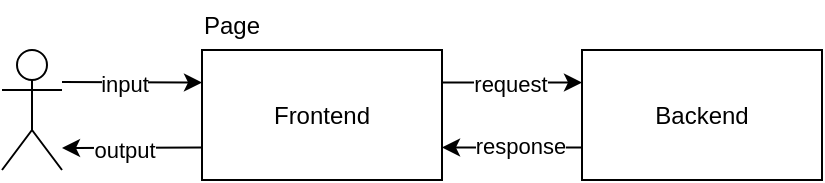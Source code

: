 <mxfile version="22.0.3" type="device">
  <diagram name="Page-1" id="DEg9h0CkJhHq0kBZpJWg">
    <mxGraphModel dx="809" dy="651" grid="1" gridSize="10" guides="1" tooltips="1" connect="1" arrows="1" fold="1" page="1" pageScale="1" pageWidth="827" pageHeight="1169" math="0" shadow="0">
      <root>
        <mxCell id="0" />
        <mxCell id="1" parent="0" />
        <mxCell id="JvfiIuMtfmvCpVTKbJpU-1" value="Frontend" style="rounded=0;whiteSpace=wrap;html=1;" parent="1" vertex="1">
          <mxGeometry x="190" y="525" width="120" height="65" as="geometry" />
        </mxCell>
        <mxCell id="JvfiIuMtfmvCpVTKbJpU-2" value="Page" style="text;html=1;strokeColor=none;fillColor=none;align=center;verticalAlign=middle;whiteSpace=wrap;rounded=0;" parent="1" vertex="1">
          <mxGeometry x="190" y="500" width="30" height="25" as="geometry" />
        </mxCell>
        <mxCell id="JvfiIuMtfmvCpVTKbJpU-3" value="" style="shape=umlActor;verticalLabelPosition=bottom;verticalAlign=top;html=1;outlineConnect=0;" parent="1" vertex="1">
          <mxGeometry x="90" y="525" width="30" height="60" as="geometry" />
        </mxCell>
        <mxCell id="JvfiIuMtfmvCpVTKbJpU-9" value="" style="endArrow=classic;html=1;rounded=0;entryX=0;entryY=0.25;entryDx=0;entryDy=0;" parent="1" target="JvfiIuMtfmvCpVTKbJpU-1" edge="1">
          <mxGeometry width="50" height="50" relative="1" as="geometry">
            <mxPoint x="120" y="541" as="sourcePoint" />
            <mxPoint x="380" y="540" as="targetPoint" />
          </mxGeometry>
        </mxCell>
        <mxCell id="JvfiIuMtfmvCpVTKbJpU-10" value="input" style="edgeLabel;html=1;align=center;verticalAlign=middle;resizable=0;points=[];" parent="JvfiIuMtfmvCpVTKbJpU-9" vertex="1" connectable="0">
          <mxGeometry x="-0.303" y="-1" relative="1" as="geometry">
            <mxPoint x="6" as="offset" />
          </mxGeometry>
        </mxCell>
        <mxCell id="JvfiIuMtfmvCpVTKbJpU-11" value="" style="endArrow=none;html=1;rounded=0;entryX=0;entryY=0.75;entryDx=0;entryDy=0;startArrow=classic;startFill=1;endFill=0;" parent="1" target="JvfiIuMtfmvCpVTKbJpU-1" edge="1">
          <mxGeometry width="50" height="50" relative="1" as="geometry">
            <mxPoint x="120" y="574" as="sourcePoint" />
            <mxPoint x="190" y="570" as="targetPoint" />
          </mxGeometry>
        </mxCell>
        <mxCell id="JvfiIuMtfmvCpVTKbJpU-12" value="output" style="edgeLabel;html=1;align=center;verticalAlign=middle;resizable=0;points=[];" parent="JvfiIuMtfmvCpVTKbJpU-11" vertex="1" connectable="0">
          <mxGeometry x="-0.303" y="-1" relative="1" as="geometry">
            <mxPoint x="6" as="offset" />
          </mxGeometry>
        </mxCell>
        <mxCell id="JvfiIuMtfmvCpVTKbJpU-14" value="" style="endArrow=classic;html=1;rounded=0;exitX=1;exitY=0.25;exitDx=0;exitDy=0;entryX=0;entryY=0.25;entryDx=0;entryDy=0;" parent="1" source="JvfiIuMtfmvCpVTKbJpU-1" target="JvfiIuMtfmvCpVTKbJpU-16" edge="1">
          <mxGeometry width="50" height="50" relative="1" as="geometry">
            <mxPoint x="320" y="570" as="sourcePoint" />
            <mxPoint x="370" y="520" as="targetPoint" />
          </mxGeometry>
        </mxCell>
        <mxCell id="JvfiIuMtfmvCpVTKbJpU-17" value="request" style="edgeLabel;html=1;align=center;verticalAlign=middle;resizable=0;points=[];" parent="JvfiIuMtfmvCpVTKbJpU-14" vertex="1" connectable="0">
          <mxGeometry x="-0.04" relative="1" as="geometry">
            <mxPoint as="offset" />
          </mxGeometry>
        </mxCell>
        <mxCell id="JvfiIuMtfmvCpVTKbJpU-20" style="edgeStyle=orthogonalEdgeStyle;rounded=0;orthogonalLoop=1;jettySize=auto;html=1;entryX=1;entryY=0.75;entryDx=0;entryDy=0;exitX=0;exitY=0.75;exitDx=0;exitDy=0;" parent="1" source="JvfiIuMtfmvCpVTKbJpU-16" target="JvfiIuMtfmvCpVTKbJpU-1" edge="1">
          <mxGeometry relative="1" as="geometry" />
        </mxCell>
        <mxCell id="JvfiIuMtfmvCpVTKbJpU-21" value="response" style="edgeLabel;html=1;align=center;verticalAlign=middle;resizable=0;points=[];" parent="JvfiIuMtfmvCpVTKbJpU-20" vertex="1" connectable="0">
          <mxGeometry x="-0.097" y="-1" relative="1" as="geometry">
            <mxPoint as="offset" />
          </mxGeometry>
        </mxCell>
        <mxCell id="JvfiIuMtfmvCpVTKbJpU-16" value="Backend" style="rounded=0;whiteSpace=wrap;html=1;" parent="1" vertex="1">
          <mxGeometry x="380" y="525" width="120" height="65" as="geometry" />
        </mxCell>
      </root>
    </mxGraphModel>
  </diagram>
</mxfile>

